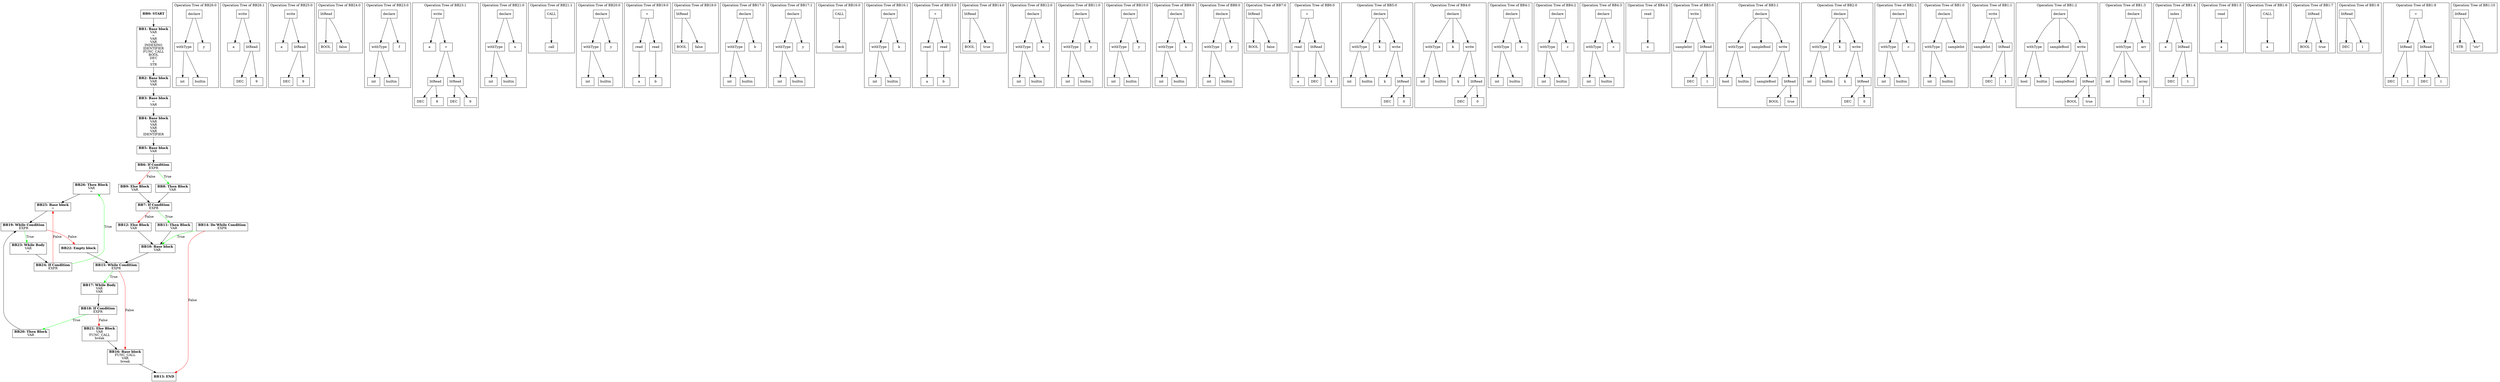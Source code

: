 digraph CFG {
    graph [splines=true];    node [shape=rectangle];

    BB26 [label=<<B>BB26: Then Block</B><BR ALIGN="CENTER"/>VAR<BR ALIGN="CENTER"/>=<BR ALIGN="CENTER"/>>];
    subgraph cluster_instruction0 {
        label = "Operation Tree of BB26:0";
        node0 [label="declare"];
        node1 [label="withType"];
        node2 [label="int"];
        node1 -> node2;
        node3 [label="builtin"];
        node1 -> node3;
        node0 -> node1;
        node4 [label="y"];
        node0 -> node4;
    }
    subgraph cluster_instruction5 {
        label = "Operation Tree of BB26:1";
        node5 [label="write"];
        node6 [label="a"];
        node5 -> node6;
        node7 [label="litRead"];
        node8 [label="DEC"];
        node7 -> node8;
        node9 [label="9"];
        node7 -> node9;
        node5 -> node7;
    }
    BB25 [label=<<B>BB25: Base block</B><BR ALIGN="CENTER"/>=<BR ALIGN="CENTER"/>>];
    subgraph cluster_instruction10 {
        label = "Operation Tree of BB25:0";
        node10 [label="write"];
        node11 [label="a"];
        node10 -> node11;
        node12 [label="litRead"];
        node13 [label="DEC"];
        node12 -> node13;
        node14 [label="9"];
        node12 -> node14;
        node10 -> node12;
    }
    BB24 [label=<<B>BB24: If Condition</B><BR ALIGN="CENTER"/>EXPR<BR ALIGN="CENTER"/>>];
    subgraph cluster_instruction15 {
        label = "Operation Tree of BB24:0";
        node15 [label="litRead"];
        node16 [label="BOOL"];
        node15 -> node16;
        node17 [label="false"];
        node15 -> node17;
    }
    BB23 [label=<<B>BB23: While Body</B><BR ALIGN="CENTER"/>VAR<BR ALIGN="CENTER"/>=<BR ALIGN="CENTER"/>>];
    subgraph cluster_instruction18 {
        label = "Operation Tree of BB23:0";
        node18 [label="declare"];
        node19 [label="withType"];
        node20 [label="int"];
        node19 -> node20;
        node21 [label="builtin"];
        node19 -> node21;
        node18 -> node19;
        node22 [label="f"];
        node18 -> node22;
    }
    subgraph cluster_instruction23 {
        label = "Operation Tree of BB23:1";
        node23 [label="write"];
        node24 [label="a"];
        node23 -> node24;
        node25 [label="+"];
        node26 [label="litRead"];
        node27 [label="DEC"];
        node26 -> node27;
        node28 [label="8"];
        node26 -> node28;
        node25 -> node26;
        node29 [label="litRead"];
        node30 [label="DEC"];
        node29 -> node30;
        node31 [label="9"];
        node29 -> node31;
        node25 -> node29;
        node23 -> node25;
    }
    BB22 [label=<<B>BB22: Empty block</B><BR ALIGN="CENTER"/>>];
    BB21 [label=<<B>BB21: Else Block</B><BR ALIGN="CENTER"/>VAR<BR ALIGN="CENTER"/>FUNC_CALL<BR ALIGN="CENTER"/>break<BR ALIGN="CENTER"/>>];
    subgraph cluster_instruction32 {
        label = "Operation Tree of BB21:0";
        node32 [label="declare"];
        node33 [label="withType"];
        node34 [label="int"];
        node33 -> node34;
        node35 [label="builtin"];
        node33 -> node35;
        node32 -> node33;
        node36 [label="u"];
        node32 -> node36;
    }
    subgraph cluster_instruction37 {
        label = "Operation Tree of BB21:1";
        node37 [label="CALL"];
        node38 [label="call"];
        node37 -> node38;
    }
    BB20 [label=<<B>BB20: Then Block</B><BR ALIGN="CENTER"/>VAR<BR ALIGN="CENTER"/>>];
    subgraph cluster_instruction39 {
        label = "Operation Tree of BB20:0";
        node39 [label="declare"];
        node40 [label="withType"];
        node41 [label="int"];
        node40 -> node41;
        node42 [label="builtin"];
        node40 -> node42;
        node39 -> node40;
        node43 [label="y"];
        node39 -> node43;
    }
    BB19 [label=<<B>BB19: While Condition</B><BR ALIGN="CENTER"/>EXPR<BR ALIGN="CENTER"/>>];
    subgraph cluster_instruction44 {
        label = "Operation Tree of BB19:0";
        node44 [label="+"];
        node45 [label="read"];
        node46 [label="a"];
        node45 -> node46;
        node44 -> node45;
        node47 [label="read"];
        node48 [label="b"];
        node47 -> node48;
        node44 -> node47;
    }
    BB18 [label=<<B>BB18: If Condition</B><BR ALIGN="CENTER"/>EXPR<BR ALIGN="CENTER"/>>];
    subgraph cluster_instruction49 {
        label = "Operation Tree of BB18:0";
        node49 [label="litRead"];
        node50 [label="BOOL"];
        node49 -> node50;
        node51 [label="false"];
        node49 -> node51;
    }
    BB17 [label=<<B>BB17: While Body</B><BR ALIGN="CENTER"/>VAR<BR ALIGN="CENTER"/>VAR<BR ALIGN="CENTER"/>>];
    subgraph cluster_instruction52 {
        label = "Operation Tree of BB17:0";
        node52 [label="declare"];
        node53 [label="withType"];
        node54 [label="int"];
        node53 -> node54;
        node55 [label="builtin"];
        node53 -> node55;
        node52 -> node53;
        node56 [label="b"];
        node52 -> node56;
    }
    subgraph cluster_instruction57 {
        label = "Operation Tree of BB17:1";
        node57 [label="declare"];
        node58 [label="withType"];
        node59 [label="int"];
        node58 -> node59;
        node60 [label="builtin"];
        node58 -> node60;
        node57 -> node58;
        node61 [label="y"];
        node57 -> node61;
    }
    BB16 [label=<<B>BB16: Base block</B><BR ALIGN="CENTER"/>FUNC_CALL<BR ALIGN="CENTER"/>VAR<BR ALIGN="CENTER"/>break<BR ALIGN="CENTER"/>>];
    subgraph cluster_instruction62 {
        label = "Operation Tree of BB16:0";
        node62 [label="CALL"];
        node63 [label="check"];
        node62 -> node63;
    }
    subgraph cluster_instruction64 {
        label = "Operation Tree of BB16:1";
        node64 [label="declare"];
        node65 [label="withType"];
        node66 [label="int"];
        node65 -> node66;
        node67 [label="builtin"];
        node65 -> node67;
        node64 -> node65;
        node68 [label="k"];
        node64 -> node68;
    }
    BB15 [label=<<B>BB15: While Condition</B><BR ALIGN="CENTER"/>EXPR<BR ALIGN="CENTER"/>>];
    subgraph cluster_instruction69 {
        label = "Operation Tree of BB15:0";
        node69 [label="+"];
        node70 [label="read"];
        node71 [label="a"];
        node70 -> node71;
        node69 -> node70;
        node72 [label="read"];
        node73 [label="b"];
        node72 -> node73;
        node69 -> node72;
    }
    BB14 [label=<<B>BB14: Do While Condition</B><BR ALIGN="CENTER"/>EXPR<BR ALIGN="CENTER"/>>];
    subgraph cluster_instruction74 {
        label = "Operation Tree of BB14:0";
        node74 [label="litRead"];
        node75 [label="BOOL"];
        node74 -> node75;
        node76 [label="true"];
        node74 -> node76;
    }
    BB13 [label=<<B>BB13: END</B><BR ALIGN="CENTER"/>>];
    BB12 [label=<<B>BB12: Else Block</B><BR ALIGN="CENTER"/>VAR<BR ALIGN="CENTER"/>>];
    subgraph cluster_instruction77 {
        label = "Operation Tree of BB12:0";
        node77 [label="declare"];
        node78 [label="withType"];
        node79 [label="int"];
        node78 -> node79;
        node80 [label="builtin"];
        node78 -> node80;
        node77 -> node78;
        node81 [label="u"];
        node77 -> node81;
    }
    BB11 [label=<<B>BB11: Then Block</B><BR ALIGN="CENTER"/>VAR<BR ALIGN="CENTER"/>>];
    subgraph cluster_instruction82 {
        label = "Operation Tree of BB11:0";
        node82 [label="declare"];
        node83 [label="withType"];
        node84 [label="int"];
        node83 -> node84;
        node85 [label="builtin"];
        node83 -> node85;
        node82 -> node83;
        node86 [label="y"];
        node82 -> node86;
    }
    BB10 [label=<<B>BB10: Base block</B><BR ALIGN="CENTER"/>VAR<BR ALIGN="CENTER"/>>];
    subgraph cluster_instruction87 {
        label = "Operation Tree of BB10:0";
        node87 [label="declare"];
        node88 [label="withType"];
        node89 [label="int"];
        node88 -> node89;
        node90 [label="builtin"];
        node88 -> node90;
        node87 -> node88;
        node91 [label="y"];
        node87 -> node91;
    }
    BB9 [label=<<B>BB9: Else Block</B><BR ALIGN="CENTER"/>VAR<BR ALIGN="CENTER"/>>];
    subgraph cluster_instruction92 {
        label = "Operation Tree of BB9:0";
        node92 [label="declare"];
        node93 [label="withType"];
        node94 [label="int"];
        node93 -> node94;
        node95 [label="builtin"];
        node93 -> node95;
        node92 -> node93;
        node96 [label="u"];
        node92 -> node96;
    }
    BB8 [label=<<B>BB8: Then Block</B><BR ALIGN="CENTER"/>VAR<BR ALIGN="CENTER"/>>];
    subgraph cluster_instruction97 {
        label = "Operation Tree of BB8:0";
        node97 [label="declare"];
        node98 [label="withType"];
        node99 [label="int"];
        node98 -> node99;
        node100 [label="builtin"];
        node98 -> node100;
        node97 -> node98;
        node101 [label="y"];
        node97 -> node101;
    }
    BB7 [label=<<B>BB7: If Condition</B><BR ALIGN="CENTER"/>EXPR<BR ALIGN="CENTER"/>>];
    subgraph cluster_instruction102 {
        label = "Operation Tree of BB7:0";
        node102 [label="litRead"];
        node103 [label="BOOL"];
        node102 -> node103;
        node104 [label="false"];
        node102 -> node104;
    }
    BB6 [label=<<B>BB6: If Condition</B><BR ALIGN="CENTER"/>EXPR<BR ALIGN="CENTER"/>>];
    subgraph cluster_instruction105 {
        label = "Operation Tree of BB6:0";
        node105 [label="+"];
        node106 [label="read"];
        node107 [label="a"];
        node106 -> node107;
        node105 -> node106;
        node108 [label="litRead"];
        node109 [label="DEC"];
        node108 -> node109;
        node110 [label="4"];
        node108 -> node110;
        node105 -> node108;
    }
    BB5 [label=<<B>BB5: Base block</B><BR ALIGN="CENTER"/>VAR<BR ALIGN="CENTER"/>>];
    subgraph cluster_instruction111 {
        label = "Operation Tree of BB5:0";
        node111 [label="declare"];
        node112 [label="withType"];
        node113 [label="int"];
        node112 -> node113;
        node114 [label="builtin"];
        node112 -> node114;
        node111 -> node112;
        node115 [label="k"];
        node111 -> node115;
        node116 [label="write"];
        node117 [label="k"];
        node116 -> node117;
        node118 [label="litRead"];
        node119 [label="DEC"];
        node118 -> node119;
        node120 [label="0"];
        node118 -> node120;
        node116 -> node118;
        node111 -> node116;
    }
    BB4 [label=<<B>BB4: Base block</B><BR ALIGN="CENTER"/>VAR<BR ALIGN="CENTER"/>VAR<BR ALIGN="CENTER"/>VAR<BR ALIGN="CENTER"/>VAR<BR ALIGN="CENTER"/>IDENTIFIER<BR ALIGN="CENTER"/>>];
    subgraph cluster_instruction121 {
        label = "Operation Tree of BB4:0";
        node121 [label="declare"];
        node122 [label="withType"];
        node123 [label="int"];
        node122 -> node123;
        node124 [label="builtin"];
        node122 -> node124;
        node121 -> node122;
        node125 [label="k"];
        node121 -> node125;
        node126 [label="write"];
        node127 [label="k"];
        node126 -> node127;
        node128 [label="litRead"];
        node129 [label="DEC"];
        node128 -> node129;
        node130 [label="0"];
        node128 -> node130;
        node126 -> node128;
        node121 -> node126;
    }
    subgraph cluster_instruction131 {
        label = "Operation Tree of BB4:1";
        node131 [label="declare"];
        node132 [label="withType"];
        node133 [label="int"];
        node132 -> node133;
        node134 [label="builtin"];
        node132 -> node134;
        node131 -> node132;
        node135 [label="c"];
        node131 -> node135;
    }
    subgraph cluster_instruction136 {
        label = "Operation Tree of BB4:2";
        node136 [label="declare"];
        node137 [label="withType"];
        node138 [label="int"];
        node137 -> node138;
        node139 [label="builtin"];
        node137 -> node139;
        node136 -> node137;
        node140 [label="c"];
        node136 -> node140;
    }
    subgraph cluster_instruction141 {
        label = "Operation Tree of BB4:3";
        node141 [label="declare"];
        node142 [label="withType"];
        node143 [label="int"];
        node142 -> node143;
        node144 [label="builtin"];
        node142 -> node144;
        node141 -> node142;
        node145 [label="c"];
        node141 -> node145;
    }
    subgraph cluster_instruction146 {
        label = "Operation Tree of BB4:4";
        node146 [label="read"];
        node147 [label="o"];
        node146 -> node147;
    }
    BB3 [label=<<B>BB3: Base block</B><BR ALIGN="CENTER"/>=<BR ALIGN="CENTER"/>VAR<BR ALIGN="CENTER"/>>];
    subgraph cluster_instruction148 {
        label = "Operation Tree of BB3:0";
        node148 [label="write"];
        node149 [label="sampleInt"];
        node148 -> node149;
        node150 [label="litRead"];
        node151 [label="DEC"];
        node150 -> node151;
        node152 [label="1"];
        node150 -> node152;
        node148 -> node150;
    }
    subgraph cluster_instruction153 {
        label = "Operation Tree of BB3:1";
        node153 [label="declare"];
        node154 [label="withType"];
        node155 [label="bool"];
        node154 -> node155;
        node156 [label="builtin"];
        node154 -> node156;
        node153 -> node154;
        node157 [label="sampleBool"];
        node153 -> node157;
        node158 [label="write"];
        node159 [label="sampleBool"];
        node158 -> node159;
        node160 [label="litRead"];
        node161 [label="BOOL"];
        node160 -> node161;
        node162 [label="true"];
        node160 -> node162;
        node158 -> node160;
        node153 -> node158;
    }
    BB2 [label=<<B>BB2: Base block</B><BR ALIGN="CENTER"/>VAR<BR ALIGN="CENTER"/>VAR<BR ALIGN="CENTER"/>>];
    subgraph cluster_instruction163 {
        label = "Operation Tree of BB2:0";
        node163 [label="declare"];
        node164 [label="withType"];
        node165 [label="int"];
        node164 -> node165;
        node166 [label="builtin"];
        node164 -> node166;
        node163 -> node164;
        node167 [label="k"];
        node163 -> node167;
        node168 [label="write"];
        node169 [label="k"];
        node168 -> node169;
        node170 [label="litRead"];
        node171 [label="DEC"];
        node170 -> node171;
        node172 [label="0"];
        node170 -> node172;
        node168 -> node170;
        node163 -> node168;
    }
    subgraph cluster_instruction173 {
        label = "Operation Tree of BB2:1";
        node173 [label="declare"];
        node174 [label="withType"];
        node175 [label="int"];
        node174 -> node175;
        node176 [label="builtin"];
        node174 -> node176;
        node173 -> node174;
        node177 [label="c"];
        node173 -> node177;
    }
    BB1 [label=<<B>BB1: Base block</B><BR ALIGN="CENTER"/>VAR<BR ALIGN="CENTER"/>=<BR ALIGN="CENTER"/>VAR<BR ALIGN="CENTER"/>VAR<BR ALIGN="CENTER"/>INDEXING<BR ALIGN="CENTER"/>IDENTIFIER<BR ALIGN="CENTER"/>FUNC_CALL<BR ALIGN="CENTER"/>BOOL<BR ALIGN="CENTER"/>DEC<BR ALIGN="CENTER"/>+<BR ALIGN="CENTER"/>STR<BR ALIGN="CENTER"/>>];
    subgraph cluster_instruction178 {
        label = "Operation Tree of BB1:0";
        node178 [label="declare"];
        node179 [label="withType"];
        node180 [label="int"];
        node179 -> node180;
        node181 [label="builtin"];
        node179 -> node181;
        node178 -> node179;
        node182 [label="sampleInt"];
        node178 -> node182;
    }
    subgraph cluster_instruction183 {
        label = "Operation Tree of BB1:1";
        node183 [label="write"];
        node184 [label="sampleInt"];
        node183 -> node184;
        node185 [label="litRead"];
        node186 [label="DEC"];
        node185 -> node186;
        node187 [label="1"];
        node185 -> node187;
        node183 -> node185;
    }
    subgraph cluster_instruction188 {
        label = "Operation Tree of BB1:2";
        node188 [label="declare"];
        node189 [label="withType"];
        node190 [label="bool"];
        node189 -> node190;
        node191 [label="builtin"];
        node189 -> node191;
        node188 -> node189;
        node192 [label="sampleBool"];
        node188 -> node192;
        node193 [label="write"];
        node194 [label="sampleBool"];
        node193 -> node194;
        node195 [label="litRead"];
        node196 [label="BOOL"];
        node195 -> node196;
        node197 [label="true"];
        node195 -> node197;
        node193 -> node195;
        node188 -> node193;
    }
    subgraph cluster_instruction198 {
        label = "Operation Tree of BB1:3";
        node198 [label="declare"];
        node199 [label="withType"];
        node200 [label="int"];
        node199 -> node200;
        node201 [label="builtin"];
        node199 -> node201;
        node202 [label="array"];
        node203 [label="1"];
        node202 -> node203;
        node199 -> node202;
        node198 -> node199;
        node204 [label="arr"];
        node198 -> node204;
    }
    subgraph cluster_instruction205 {
        label = "Operation Tree of BB1:4";
        node205 [label="index"];
        node206 [label="a"];
        node205 -> node206;
        node207 [label="litRead"];
        node208 [label="DEC"];
        node207 -> node208;
        node209 [label="1"];
        node207 -> node209;
        node205 -> node207;
    }
    subgraph cluster_instruction210 {
        label = "Operation Tree of BB1:5";
        node210 [label="read"];
        node211 [label="a"];
        node210 -> node211;
    }
    subgraph cluster_instruction212 {
        label = "Operation Tree of BB1:6";
        node212 [label="CALL"];
        node213 [label="a"];
        node212 -> node213;
    }
    subgraph cluster_instruction214 {
        label = "Operation Tree of BB1:7";
        node214 [label="litRead"];
        node215 [label="BOOL"];
        node214 -> node215;
        node216 [label="true"];
        node214 -> node216;
    }
    subgraph cluster_instruction217 {
        label = "Operation Tree of BB1:8";
        node217 [label="litRead"];
        node218 [label="DEC"];
        node217 -> node218;
        node219 [label="1"];
        node217 -> node219;
    }
    subgraph cluster_instruction220 {
        label = "Operation Tree of BB1:9";
        node220 [label="+"];
        node221 [label="litRead"];
        node222 [label="DEC"];
        node221 -> node222;
        node223 [label="1"];
        node221 -> node223;
        node220 -> node221;
        node224 [label="litRead"];
        node225 [label="DEC"];
        node224 -> node225;
        node226 [label="1"];
        node224 -> node226;
        node220 -> node224;
    }
    subgraph cluster_instruction227 {
        label = "Operation Tree of BB1:10";
        node227 [label="litRead"];
        node228 [label="STR"];
        node227 -> node228;
        node229 [label="\"str\""];
        node227 -> node229;
    }
    BB0 [label=<<B>BB0: START</B><BR ALIGN="CENTER"/>>];

    BB26 -> BB25;
    BB25 -> BB19;
    BB24 -> BB25 [label="False", color=red];
    BB24 -> BB26 [label="True", color=green];
    BB23 -> BB24;
    BB22 -> BB15;
    BB21 -> BB16;
    BB20 -> BB19;
    BB19 -> BB22 [label="False", color=red];
    BB19 -> BB23 [label="True", color=green];
    BB18 -> BB21 [label="False", color=red];
    BB18 -> BB20 [label="True", color=green];
    BB17 -> BB18;
    BB16 -> BB13;
    BB15 -> BB16 [label="False", color=red];
    BB15 -> BB17 [label="True", color=green];
    BB14 -> BB13 [label="False", color=red];
    BB14 -> BB10 [label="True", color=green];
    BB12 -> BB10;
    BB11 -> BB10;
    BB10 -> BB15;
    BB9 -> BB7;
    BB8 -> BB7;
    BB7 -> BB12 [label="False", color=red];
    BB7 -> BB11 [label="True", color=green];
    BB6 -> BB9 [label="False", color=red];
    BB6 -> BB8 [label="True", color=green];
    BB5 -> BB6;
    BB4 -> BB5;
    BB3 -> BB4;
    BB2 -> BB3;
    BB1 -> BB2;
    BB0 -> BB1;
}
